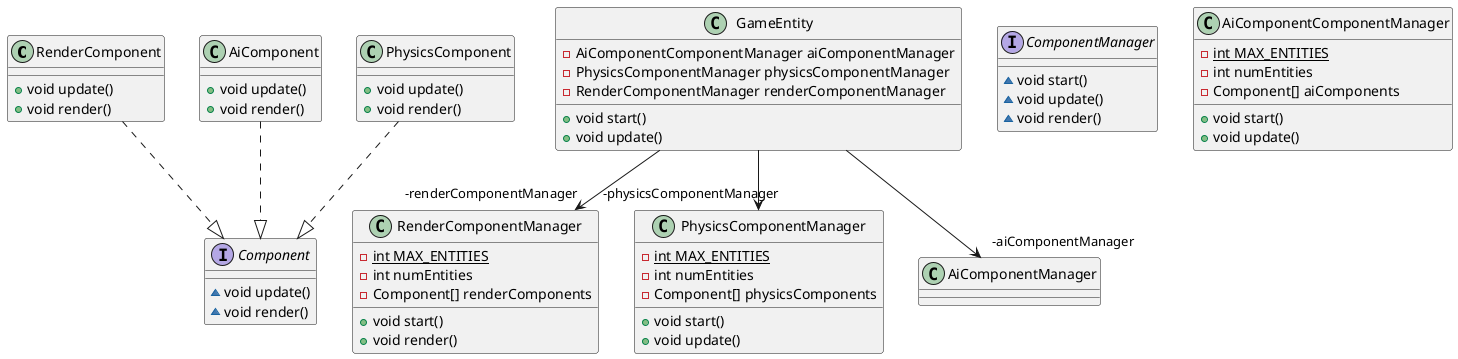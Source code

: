 @startuml
class RenderComponent {
+ void update()
+ void render()
}
class AiComponent {
+ void update()
+ void render()
}
class RenderComponentManager {
- {static} int MAX_ENTITIES
- int numEntities
- Component[] renderComponents
+ void start()
+ void render()
}
class PhysicsComponent {
+ void update()
+ void render()
}
interface ComponentManager {
~ void start()
~ void update()
~ void render()
}
class GameEntity {
- AiComponentComponentManager aiComponentManager
- PhysicsComponentManager physicsComponentManager
- RenderComponentManager renderComponentManager
+ void start()
+ void update()
}
interface Component {
~ void update()
~ void render()
}
class AiComponentComponentManager {
- {static} int MAX_ENTITIES
- int numEntities
- Component[] aiComponents
+ void start()
+ void update()
}
class PhysicsComponentManager {
- {static} int MAX_ENTITIES
- int numEntities
- Component[] physicsComponents
+ void start()
+ void update()
}


GameEntity -->  "-physicsComponentManager" PhysicsComponentManager
GameEntity -->  "-aiComponentManager" AiComponentManager
GameEntity -->  "-renderComponentManager" RenderComponentManager
AiComponent ..|> Component
PhysicsComponent ..|> Component
RenderComponent ..|> Component
@enduml